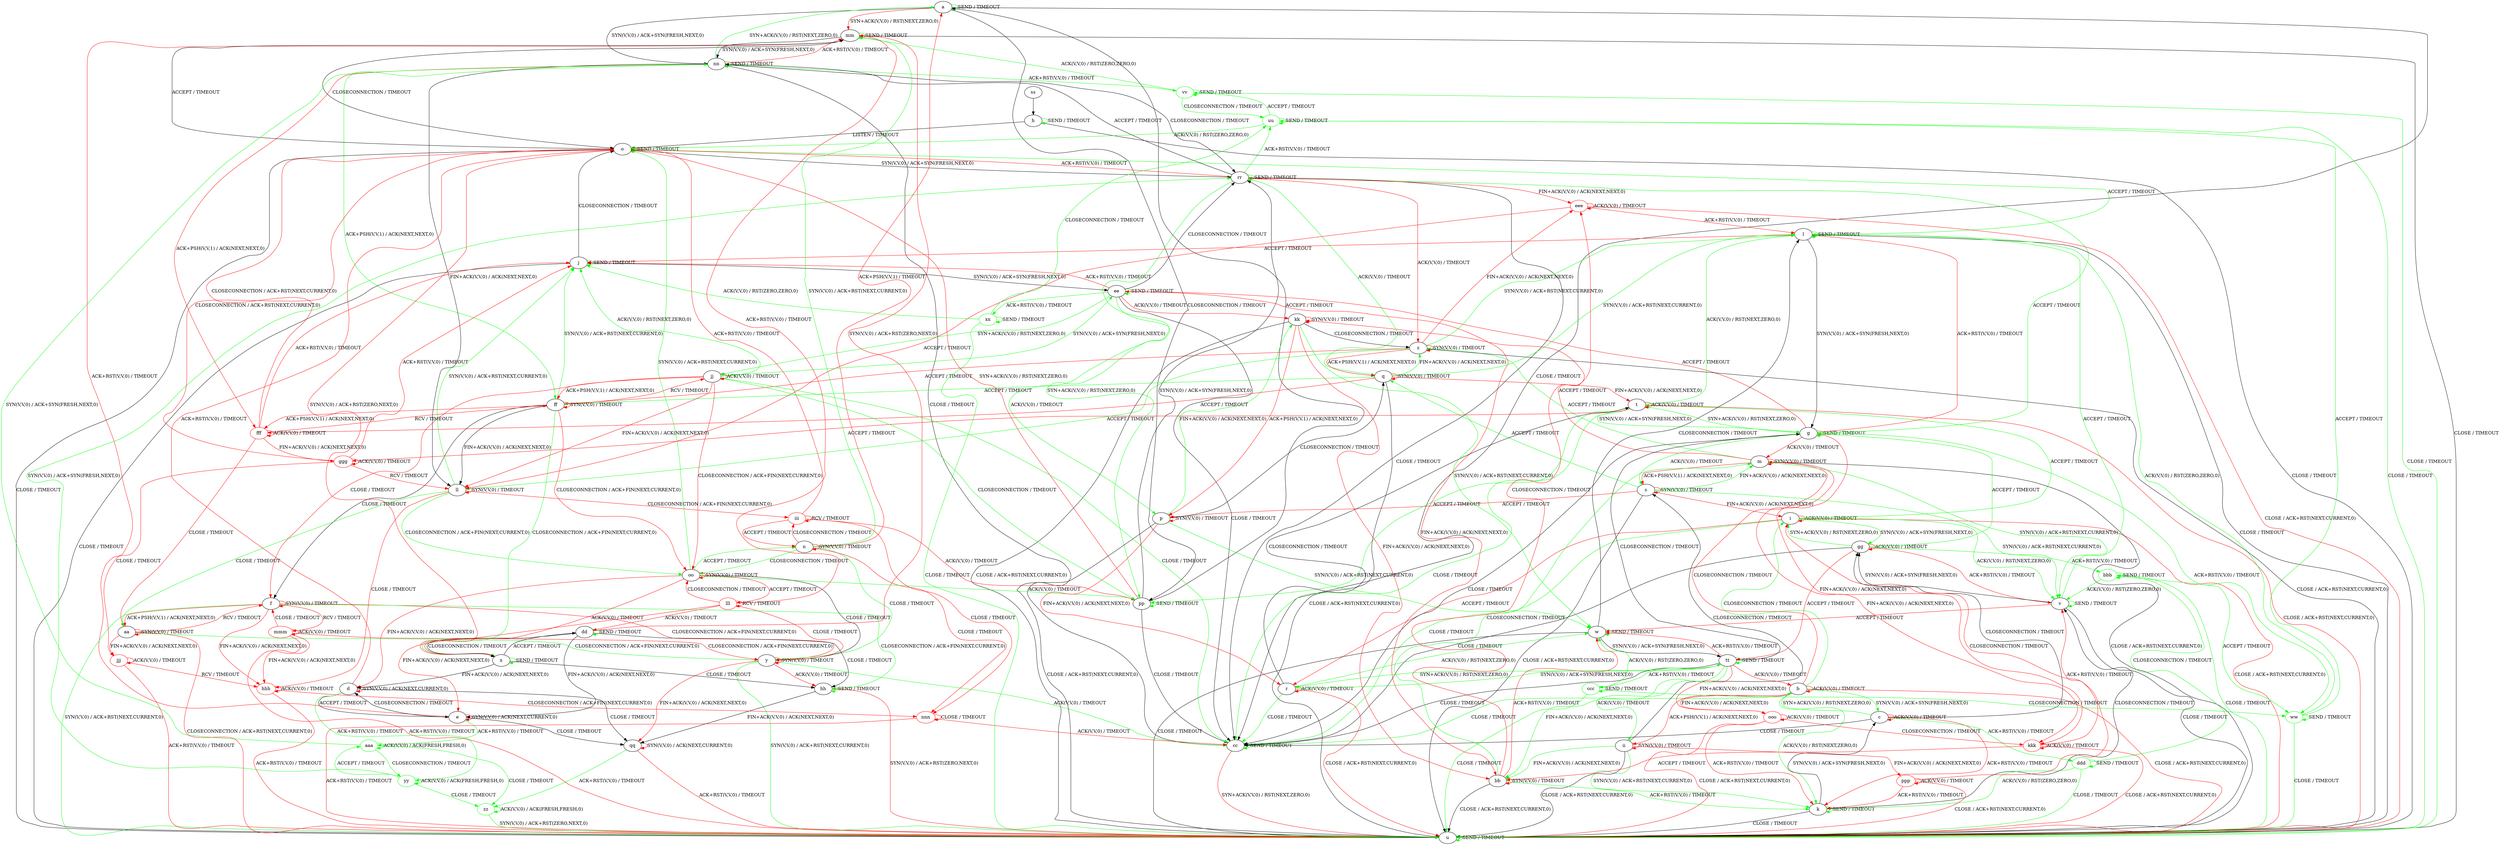digraph "" {
	graph ["Incoming time"=14.965560674667358,
		"Outgoing time"=3.093740224838257,
		Output="{'States': 68, 'Transitions': 1023, 'Filename': '../results/tcp/TCP_Linux_Server-TCP_FreeBSD_Server-yices-4.dot'}",
		Reference="{'States': 58, 'Transitions': 685, 'Filename': '../subjects/tcp/TCP_Linux_Server.dot'}",
		Solver=yices,
		Updated="{'States': 56, 'Transitions': 716, 'Filename': '../subjects/tcp/TCP_FreeBSD_Server.dot'}",
		"f-measure"=0.5396145610278372,
		precision=0.5279329608938548,
		recall=0.5518248175182482
	];
	a -> a [key=0,
	color=green,
	label="SEND / TIMEOUT"];
a -> cc [key=0,
label="CLOSE / TIMEOUT"];
a -> mm [key=0,
color=red,
label="SYN+ACK(V,V,0) / RST(NEXT,ZERO,0)"];
a -> nn [key=0,
label="SYN(V,V,0) / ACK+SYN(FRESH,NEXT,0)"];
a -> pp [key=0,
label="CLOSECONNECTION / TIMEOUT"];
b -> b [key=0,
color=red,
label="ACK(V,V,0) / TIMEOUT"];
b -> c [key=0,
color=green,
label="SYN(V,V,0) / ACK+SYN(FRESH,NEXT,0)"];
b -> i [key=0,
color=green,
label="CLOSECONNECTION / TIMEOUT"];
b -> k [key=0,
color=green,
label="ACK(V,V,0) / RST(NEXT,ZERO,0)"];
b -> m [key=0,
color=red,
label="CLOSECONNECTION / TIMEOUT"];
b -> u [key=0,
color=red,
label="CLOSE / ACK+RST(NEXT,CURRENT,0)"];
b -> cc [key=0,
color=green,
label="CLOSE / TIMEOUT"];
b -> ii [key=0,
color=red,
label="ACK+PSH(V,V,1) / ACK(NEXT,NEXT,0)"];
ooo [color=red];
b -> ooo [key=0,
color=red,
label="FIN+ACK(V,V,0) / ACK(NEXT,NEXT,0)"];
c -> b [key=0,
color=green,
label="SYN+ACK(V,V,0) / RST(NEXT,ZERO,0)"];
c -> c [key=0,
color=red,
label="ACK(V,V,0) / TIMEOUT"];
c -> k [key=0,
color=red,
label="ACK+RST(V,V,0) / TIMEOUT"];
c -> cc [key=0,
label="CLOSE / TIMEOUT"];
c -> gg [key=0,
label="CLOSECONNECTION / TIMEOUT"];
ddd [color=green];
c -> ddd [key=0,
color=green,
label="ACK+RST(V,V,0) / TIMEOUT"];
d -> d [key=0,
color=red,
label="SYN(V,V,0) / ACK(NEXT,CURRENT,0)"];
d -> e [key=0,
label="ACCEPT / TIMEOUT"];
d -> o [key=0,
color=red,
label="ACK+RST(V,V,0) / TIMEOUT"];
d -> qq [key=0,
label="CLOSE / TIMEOUT"];
yy [color=green];
d -> yy [key=0,
color=green,
label="ACK+RST(V,V,0) / TIMEOUT"];
e -> d [key=0,
label="CLOSECONNECTION / TIMEOUT"];
e -> e [key=0,
color=red,
label="SYN(V,V,0) / ACK(NEXT,CURRENT,0)"];
e -> mm [key=0,
color=red,
label="ACK+RST(V,V,0) / TIMEOUT"];
e -> qq [key=0,
label="CLOSE / TIMEOUT"];
aaa [color=green];
e -> aaa [key=0,
color=green,
label="ACK+RST(V,V,0) / TIMEOUT"];
f -> f [key=0,
color=red,
label="SYN(V,V,0) / TIMEOUT"];
f -> u [key=0,
color=green,
label="SYN(V,V,0) / ACK+RST(NEXT,CURRENT,0)"];
f -> y [key=0,
color=red,
label="CLOSECONNECTION / ACK+FIN(NEXT,CURRENT,0)"];
f -> aa [key=0,
color=red,
label="ACK+PSH(V,V,1) / ACK(NEXT,NEXT,0)"];
f -> hh [key=0,
color=green,
label="CLOSECONNECTION / ACK+FIN(NEXT,CURRENT,0)"];
hhh [color=red];
f -> hhh [key=0,
color=red,
label="FIN+ACK(V,V,0) / ACK(NEXT,NEXT,0)"];
mmm [color=red];
f -> mmm [key=0,
color=red,
label="RCV / TIMEOUT"];
g -> g [key=0,
color=green,
label="SEND / TIMEOUT"];
g -> l [key=0,
color=red,
label="ACK+RST(V,V,0) / TIMEOUT"];
g -> m [key=0,
color=red,
label="ACK(V,V,0) / TIMEOUT"];
g -> s [key=0,
color=green,
label="ACK(V,V,0) / TIMEOUT"];
g -> t [key=0,
color=green,
label="SYN+ACK(V,V,0) / RST(NEXT,ZERO,0)"];
g -> cc [key=0,
label="CLOSE / TIMEOUT"];
g -> ee [key=0,
color=red,
label="ACCEPT / TIMEOUT"];
g -> rr [key=0,
color=green,
label="ACCEPT / TIMEOUT"];
ww [color=green];
g -> ww [key=0,
color=green,
label="ACK+RST(V,V,0) / TIMEOUT"];
kkk [color=red];
g -> kkk [key=0,
color=red,
label="FIN+ACK(V,V,0) / ACK(NEXT,NEXT,0)"];
h -> h [key=0,
color=green,
label="SEND / TIMEOUT"];
h -> o [key=0,
label="LISTEN / TIMEOUT"];
h -> u [key=0,
label="CLOSE / TIMEOUT"];
i -> i [key=0,
color=red,
label="ACK(V,V,0) / TIMEOUT"];
i -> r [key=0,
color=red,
label="ACCEPT / TIMEOUT"];
i -> t [key=0,
color=green,
label="ACCEPT / TIMEOUT"];
i -> u [key=0,
color=red,
label="CLOSE / ACK+RST(NEXT,CURRENT,0)"];
i -> v [key=0,
color=green,
label="ACK(V,V,0) / RST(NEXT,ZERO,0)"];
i -> cc [key=0,
color=green,
label="CLOSE / TIMEOUT"];
i -> gg [key=0,
color=green,
label="SYN(V,V,0) / ACK+SYN(FRESH,NEXT,0)"];
j -> j [key=0,
color=green,
label="SEND / TIMEOUT"];
j -> o [key=0,
label="CLOSECONNECTION / TIMEOUT"];
j -> u [key=0,
label="CLOSE / TIMEOUT"];
j -> ee [key=0,
label="SYN(V,V,0) / ACK+SYN(FRESH,NEXT,0)"];
k -> c [key=0,
label="SYN(V,V,0) / ACK+SYN(FRESH,NEXT,0)"];
k -> k [key=0,
color=green,
label="SEND / TIMEOUT"];
k -> u [key=0,
label="CLOSE / TIMEOUT"];
k -> v [key=0,
label="CLOSECONNECTION / TIMEOUT"];
l -> g [key=0,
label="SYN(V,V,0) / ACK+SYN(FRESH,NEXT,0)"];
l -> j [key=0,
color=red,
label="ACCEPT / TIMEOUT"];
l -> l [key=0,
color=green,
label="SEND / TIMEOUT"];
l -> o [key=0,
color=green,
label="ACCEPT / TIMEOUT"];
l -> u [key=0,
label="CLOSE / TIMEOUT"];
m -> m [key=0,
color=red,
label="SYN(V,V,0) / TIMEOUT"];
m -> s [key=0,
color=red,
label="ACK+PSH(V,V,1) / ACK(NEXT,NEXT,0)"];
m -> u [key=0,
label="CLOSE / ACK+RST(NEXT,CURRENT,0)"];
m -> v [key=0,
color=green,
label="SYN(V,V,0) / ACK+RST(NEXT,CURRENT,0)"];
m -> z [key=0,
color=green,
label="ACCEPT / TIMEOUT"];
m -> kk [key=0,
color=red,
label="ACCEPT / TIMEOUT"];
m -> kkk [key=0,
color=red,
label="FIN+ACK(V,V,0) / ACK(NEXT,NEXT,0)"];
n -> a [key=0,
color=red,
label="ACK+PSH(V,V,1) / TIMEOUT"];
n -> n [key=0,
color=red,
label="SYN(V,V,0) / TIMEOUT"];
n -> y [key=0,
color=green,
label="CLOSE / TIMEOUT"];
n -> mm [key=0,
color=green,
label="SYN(V,V,0) / ACK+RST(NEXT,CURRENT,0)"];
n -> oo [key=0,
color=green,
label="CLOSECONNECTION / TIMEOUT"];
iii [color=red];
n -> iii [key=0,
color=red,
label="CLOSECONNECTION / TIMEOUT"];
nnn [color=red];
n -> nnn [key=0,
color=red,
label="CLOSE / TIMEOUT"];
o -> o [key=0,
color=green,
label="SEND / TIMEOUT"];
o -> u [key=0,
label="CLOSE / TIMEOUT"];
o -> mm [key=0,
label="ACCEPT / TIMEOUT"];
o -> rr [key=0,
label="SYN(V,V,0) / ACK+SYN(FRESH,NEXT,0)"];
p -> p [key=0,
color=red,
label="SYN(V,V,0) / TIMEOUT"];
p -> q [key=0,
label="CLOSECONNECTION / TIMEOUT"];
p -> r [key=0,
color=red,
label="FIN+ACK(V,V,0) / ACK(NEXT,NEXT,0)"];
p -> u [key=0,
label="CLOSE / ACK+RST(NEXT,CURRENT,0)"];
p -> w [key=0,
color=green,
label="SYN(V,V,0) / ACK+RST(NEXT,CURRENT,0)"];
p -> kk [key=0,
color=green,
label="FIN+ACK(V,V,0) / ACK(NEXT,NEXT,0)"];
q -> l [key=0,
color=green,
label="SYN(V,V,0) / ACK+RST(NEXT,CURRENT,0)"];
q -> q [key=0,
color=red,
label="SYN(V,V,0) / TIMEOUT"];
q -> t [key=0,
color=red,
label="FIN+ACK(V,V,0) / ACK(NEXT,NEXT,0)"];
q -> u [key=0,
label="CLOSE / ACK+RST(NEXT,CURRENT,0)"];
q -> z [key=0,
color=green,
label="FIN+ACK(V,V,0) / ACK(NEXT,NEXT,0)"];
q -> ff [key=0,
color=green,
label="ACCEPT / TIMEOUT"];
fff [color=red];
q -> fff [key=0,
color=red,
label="ACCEPT / TIMEOUT"];
r -> r [key=0,
color=red,
label="ACK(V,V,0) / TIMEOUT"];
r -> t [key=0,
label="CLOSECONNECTION / TIMEOUT"];
r -> u [key=0,
color=red,
label="CLOSE / ACK+RST(NEXT,CURRENT,0)"];
r -> w [key=0,
color=green,
label="ACK(V,V,0) / RST(NEXT,ZERO,0)"];
r -> cc [key=0,
color=green,
label="CLOSE / TIMEOUT"];
r -> tt [key=0,
color=green,
label="SYN(V,V,0) / ACK+SYN(FRESH,NEXT,0)"];
s -> i [key=0,
color=red,
label="FIN+ACK(V,V,0) / ACK(NEXT,NEXT,0)"];
s -> m [key=0,
color=green,
label="FIN+ACK(V,V,0) / ACK(NEXT,NEXT,0)"];
s -> p [key=0,
color=red,
label="ACCEPT / TIMEOUT"];
s -> q [key=0,
color=green,
label="ACCEPT / TIMEOUT"];
s -> s [key=0,
color=red,
label="SYN(V,V,0) / TIMEOUT"];
s -> u [key=0,
label="CLOSE / ACK+RST(NEXT,CURRENT,0)"];
s -> v [key=0,
color=green,
label="SYN(V,V,0) / ACK+RST(NEXT,CURRENT,0)"];
t -> g [key=0,
color=green,
label="SYN(V,V,0) / ACK+SYN(FRESH,NEXT,0)"];
t -> l [key=0,
color=green,
label="ACK(V,V,0) / RST(NEXT,ZERO,0)"];
t -> t [key=0,
color=red,
label="ACK(V,V,0) / TIMEOUT"];
t -> u [key=0,
color=red,
label="CLOSE / ACK+RST(NEXT,CURRENT,0)"];
t -> cc [key=0,
color=green,
label="CLOSE / TIMEOUT"];
t -> pp [key=0,
color=green,
label="ACCEPT / TIMEOUT"];
ggg [color=red];
t -> ggg [key=0,
color=red,
label="ACCEPT / TIMEOUT"];
u -> u [key=0,
color=green,
label="SEND / TIMEOUT"];
v -> l [key=0,
color=green,
label="ACCEPT / TIMEOUT"];
v -> u [key=0,
label="CLOSE / TIMEOUT"];
v -> v [key=0,
color=green,
label="SEND / TIMEOUT"];
v -> w [key=0,
color=red,
label="ACCEPT / TIMEOUT"];
v -> gg [key=0,
label="SYN(V,V,0) / ACK+SYN(FRESH,NEXT,0)"];
w -> l [key=0,
label="CLOSECONNECTION / TIMEOUT"];
w -> u [key=0,
label="CLOSE / TIMEOUT"];
w -> w [key=0,
color=green,
label="SEND / TIMEOUT"];
w -> tt [key=0,
label="SYN(V,V,0) / ACK+SYN(FRESH,NEXT,0)"];
x -> d [key=0,
label="FIN+ACK(V,V,0) / ACK(NEXT,NEXT,0)"];
x -> o [key=0,
color=red,
label="SYN(V,V,0) / ACK+RST(ZERO,NEXT,0)"];
x -> x [key=0,
color=green,
label="SEND / TIMEOUT"];
x -> dd [key=0,
label="ACCEPT / TIMEOUT"];
x -> hh [key=0,
label="CLOSE / TIMEOUT"];
y -> u [key=0,
color=green,
label="SYN(V,V,0) / ACK+RST(NEXT,CURRENT,0)"];
y -> y [key=0,
color=red,
label="SYN(V,V,0) / TIMEOUT"];
y -> cc [key=0,
color=green,
label="ACK(V,V,0) / TIMEOUT"];
y -> hh [key=0,
color=red,
label="ACK(V,V,0) / TIMEOUT"];
y -> qq [key=0,
color=red,
label="FIN+ACK(V,V,0) / ACK(NEXT,NEXT,0)"];
z -> l [key=0,
color=green,
label="SYN(V,V,0) / ACK+RST(NEXT,CURRENT,0)"];
z -> q [key=0,
color=red,
label="ACK+PSH(V,V,1) / ACK(NEXT,NEXT,0)"];
z -> u [key=0,
label="CLOSE / ACK+RST(NEXT,CURRENT,0)"];
z -> z [key=0,
color=red,
label="SYN(V,V,0) / TIMEOUT"];
z -> ff [key=0,
color=red,
label="ACCEPT / TIMEOUT"];
z -> ll [key=0,
color=green,
label="ACCEPT / TIMEOUT"];
eee [color=red];
z -> eee [key=0,
color=red,
label="FIN+ACK(V,V,0) / ACK(NEXT,NEXT,0)"];
aa -> f [key=0,
color=red,
label="RCV / TIMEOUT"];
aa -> u [key=0,
color=red,
label="CLOSECONNECTION / ACK+RST(NEXT,CURRENT,0)"];
aa -> y [key=0,
color=green,
label="CLOSECONNECTION / ACK+FIN(NEXT,CURRENT,0)"];
aa -> aa [key=0,
color=red,
label="SYN(V,V,0) / TIMEOUT"];
jjj [color=red];
aa -> jjj [key=0,
color=red,
label="FIN+ACK(V,V,0) / ACK(NEXT,NEXT,0)"];
bb -> k [key=0,
color=green,
label="ACK+RST(V,V,0) / TIMEOUT"];
bb -> m [key=0,
color=green,
label="CLOSECONNECTION / TIMEOUT"];
bb -> u [key=0,
label="CLOSE / ACK+RST(NEXT,CURRENT,0)"];
bb -> w [key=0,
color=red,
label="ACK+RST(V,V,0) / TIMEOUT"];
bb -> bb [key=0,
color=red,
label="SYN(V,V,0) / TIMEOUT"];
bb -> eee [key=0,
color=red,
label="CLOSECONNECTION / TIMEOUT"];
cc -> u [key=0,
color=red,
label="SYN+ACK(V,V,0) / RST(NEXT,ZERO,0)"];
cc -> cc [key=0,
color=green,
label="SEND / TIMEOUT"];
dd -> e [key=0,
label="FIN+ACK(V,V,0) / ACK(NEXT,NEXT,0)"];
dd -> x [key=0,
label="CLOSECONNECTION / TIMEOUT"];
dd -> dd [key=0,
color=green,
label="SEND / TIMEOUT"];
dd -> hh [key=0,
label="CLOSE / TIMEOUT"];
dd -> mm [key=0,
color=red,
label="SYN(V,V,0) / ACK+RST(ZERO,NEXT,0)"];
ee -> j [key=0,
color=red,
label="ACK+RST(V,V,0) / TIMEOUT"];
ee -> p [key=0,
color=green,
label="ACK(V,V,0) / TIMEOUT"];
ee -> bb [key=0,
color=red,
label="FIN+ACK(V,V,0) / ACK(NEXT,NEXT,0)"];
ee -> cc [key=0,
label="CLOSE / TIMEOUT"];
ee -> ee [key=0,
color=green,
label="SEND / TIMEOUT"];
ee -> jj [key=0,
color=green,
label="SYN+ACK(V,V,0) / RST(NEXT,ZERO,0)"];
ee -> kk [key=0,
color=red,
label="ACK(V,V,0) / TIMEOUT"];
ee -> rr [key=0,
label="CLOSECONNECTION / TIMEOUT"];
xx [color=green];
ee -> xx [key=0,
color=green,
label="ACK+RST(V,V,0) / TIMEOUT"];
ff -> f [key=0,
label="CLOSE / TIMEOUT"];
ff -> j [key=0,
color=green,
label="SYN(V,V,0) / ACK+RST(NEXT,CURRENT,0)"];
ff -> x [key=0,
color=green,
label="CLOSECONNECTION / ACK+FIN(NEXT,CURRENT,0)"];
ff -> ff [key=0,
color=red,
label="SYN(V,V,0) / TIMEOUT"];
ff -> jj [key=0,
color=red,
label="RCV / TIMEOUT"];
ff -> ll [key=0,
label="FIN+ACK(V,V,0) / ACK(NEXT,NEXT,0)"];
ff -> oo [key=0,
color=red,
label="CLOSECONNECTION / ACK+FIN(NEXT,CURRENT,0)"];
ff -> fff [key=0,
color=red,
label="ACK+PSH(V,V,1) / ACK(NEXT,NEXT,0)"];
gg -> g [key=0,
color=green,
label="ACCEPT / TIMEOUT"];
gg -> i [key=0,
color=green,
label="SYN+ACK(V,V,0) / RST(NEXT,ZERO,0)"];
gg -> v [key=0,
color=red,
label="ACK+RST(V,V,0) / TIMEOUT"];
gg -> cc [key=0,
label="CLOSE / TIMEOUT"];
gg -> gg [key=0,
color=red,
label="ACK(V,V,0) / TIMEOUT"];
gg -> tt [key=0,
color=red,
label="ACCEPT / TIMEOUT"];
bbb [color=green];
gg -> bbb [key=0,
color=green,
label="ACK+RST(V,V,0) / TIMEOUT"];
hh -> u [key=0,
color=red,
label="SYN(V,V,0) / ACK+RST(ZERO,NEXT,0)"];
hh -> hh [key=0,
color=green,
label="SEND / TIMEOUT"];
hh -> qq [key=0,
label="FIN+ACK(V,V,0) / ACK(NEXT,NEXT,0)"];
ii -> k [key=0,
color=green,
label="SYN(V,V,0) / ACK+RST(NEXT,CURRENT,0)"];
ii -> s [key=0,
label="CLOSECONNECTION / TIMEOUT"];
ii -> u [key=0,
label="CLOSE / ACK+RST(NEXT,CURRENT,0)"];
ii -> bb [key=0,
color=green,
label="FIN+ACK(V,V,0) / ACK(NEXT,NEXT,0)"];
ii -> ii [key=0,
color=red,
label="SYN(V,V,0) / TIMEOUT"];
ppp [color=red];
ii -> ppp [key=0,
color=red,
label="FIN+ACK(V,V,0) / ACK(NEXT,NEXT,0)"];
jj -> f [key=0,
color=red,
label="CLOSE / TIMEOUT"];
jj -> j [key=0,
color=green,
label="ACK(V,V,0) / RST(NEXT,ZERO,0)"];
jj -> cc [key=0,
color=green,
label="CLOSE / TIMEOUT"];
jj -> ee [key=0,
color=green,
label="SYN(V,V,0) / ACK+SYN(FRESH,NEXT,0)"];
jj -> ff [key=0,
color=red,
label="ACK+PSH(V,V,1) / ACK(NEXT,NEXT,0)"];
jj -> jj [key=0,
color=red,
label="ACK(V,V,0) / TIMEOUT"];
jj -> ll [key=0,
color=red,
label="FIN+ACK(V,V,0) / ACK(NEXT,NEXT,0)"];
jj -> oo [key=0,
color=red,
label="CLOSECONNECTION / ACK+FIN(NEXT,CURRENT,0)"];
jj -> pp [key=0,
color=green,
label="CLOSECONNECTION / TIMEOUT"];
kk -> p [key=0,
color=red,
label="ACK+PSH(V,V,1) / ACK(NEXT,NEXT,0)"];
kk -> u [key=0,
label="CLOSE / ACK+RST(NEXT,CURRENT,0)"];
kk -> w [key=0,
color=green,
label="SYN(V,V,0) / ACK+RST(NEXT,CURRENT,0)"];
kk -> z [key=0,
label="CLOSECONNECTION / TIMEOUT"];
kk -> bb [key=0,
color=red,
label="FIN+ACK(V,V,0) / ACK(NEXT,NEXT,0)"];
kk -> kk [key=0,
color=red,
label="SYN(V,V,0) / TIMEOUT"];
ll -> j [key=0,
color=green,
label="SYN(V,V,0) / ACK+RST(NEXT,CURRENT,0)"];
ll -> aa [key=0,
color=green,
label="CLOSE / TIMEOUT"];
ll -> ll [key=0,
color=red,
label="SYN(V,V,0) / TIMEOUT"];
ll -> oo [key=0,
color=green,
label="CLOSECONNECTION / ACK+FIN(NEXT,CURRENT,0)"];
ll -> hhh [key=0,
color=red,
label="CLOSE / TIMEOUT"];
ll -> iii [key=0,
color=red,
label="CLOSECONNECTION / ACK+FIN(NEXT,CURRENT,0)"];
mm -> o [key=0,
label="CLOSECONNECTION / TIMEOUT"];
mm -> u [key=0,
label="CLOSE / TIMEOUT"];
mm -> mm [key=0,
color=green,
label="SEND / TIMEOUT"];
mm -> nn [key=0,
label="SYN(V,V,0) / ACK+SYN(FRESH,NEXT,0)"];
nn -> a [key=0,
color=green,
label="SYN+ACK(V,V,0) / RST(NEXT,ZERO,0)"];
nn -> cc [key=0,
label="CLOSE / TIMEOUT"];
nn -> ff [key=0,
color=green,
label="ACK+PSH(V,V,1) / ACK(NEXT,NEXT,0)"];
nn -> ll [key=0,
label="FIN+ACK(V,V,0) / ACK(NEXT,NEXT,0)"];
nn -> mm [key=0,
color=red,
label="ACK+RST(V,V,0) / TIMEOUT"];
nn -> nn [key=0,
color=green,
label="SEND / TIMEOUT"];
nn -> rr [key=0,
label="CLOSECONNECTION / TIMEOUT"];
vv [color=green];
nn -> vv [key=0,
color=green,
label="ACK+RST(V,V,0) / TIMEOUT"];
nn -> fff [key=0,
color=red,
label="ACK+PSH(V,V,1) / ACK(NEXT,NEXT,0)"];
oo -> d [key=0,
color=red,
label="FIN+ACK(V,V,0) / ACK(NEXT,NEXT,0)"];
oo -> n [key=0,
color=green,
label="ACCEPT / TIMEOUT"];
oo -> o [key=0,
color=green,
label="SYN(V,V,0) / ACK+RST(NEXT,CURRENT,0)"];
oo -> x [key=0,
color=red,
label="ACK(V,V,0) / TIMEOUT"];
oo -> y [key=0,
label="CLOSE / TIMEOUT"];
oo -> oo [key=0,
color=red,
label="SYN(V,V,0) / TIMEOUT"];
oo -> pp [key=0,
color=green,
label="ACK(V,V,0) / TIMEOUT"];
lll [color=red];
oo -> lll [key=0,
color=red,
label="ACCEPT / TIMEOUT"];
pp -> a [key=0,
label="ACCEPT / TIMEOUT"];
pp -> o [key=0,
color=red,
label="SYN+ACK(V,V,0) / RST(NEXT,ZERO,0)"];
pp -> cc [key=0,
label="CLOSE / TIMEOUT"];
pp -> pp [key=0,
color=green,
label="SEND / TIMEOUT"];
pp -> rr [key=0,
label="SYN(V,V,0) / ACK+SYN(FRESH,NEXT,0)"];
qq -> u [key=0,
color=red,
label="ACK+RST(V,V,0) / TIMEOUT"];
qq -> qq [key=0,
color=red,
label="SYN(V,V,0) / ACK(NEXT,CURRENT,0)"];
zz [color=green];
qq -> zz [key=0,
color=green,
label="ACK+RST(V,V,0) / TIMEOUT"];
rr -> o [key=0,
color=red,
label="ACK+RST(V,V,0) / TIMEOUT"];
rr -> q [key=0,
color=green,
label="ACK(V,V,0) / TIMEOUT"];
rr -> z [key=0,
color=red,
label="ACK(V,V,0) / TIMEOUT"];
rr -> cc [key=0,
label="CLOSE / TIMEOUT"];
rr -> nn [key=0,
label="ACCEPT / TIMEOUT"];
rr -> pp [key=0,
color=green,
label="SYN+ACK(V,V,0) / RST(NEXT,ZERO,0)"];
rr -> rr [key=0,
color=green,
label="SEND / TIMEOUT"];
uu [color=green];
rr -> uu [key=0,
color=green,
label="ACK+RST(V,V,0) / TIMEOUT"];
rr -> eee [key=0,
color=red,
label="FIN+ACK(V,V,0) / ACK(NEXT,NEXT,0)"];
ss -> h [key=0];
tt -> b [key=0,
color=red,
label="ACK(V,V,0) / TIMEOUT"];
tt -> g [key=0,
label="CLOSECONNECTION / TIMEOUT"];
tt -> r [key=0,
color=green,
label="SYN+ACK(V,V,0) / RST(NEXT,ZERO,0)"];
tt -> w [key=0,
color=red,
label="ACK+RST(V,V,0) / TIMEOUT"];
tt -> bb [key=0,
color=green,
label="FIN+ACK(V,V,0) / ACK(NEXT,NEXT,0)"];
tt -> cc [key=0,
label="CLOSE / TIMEOUT"];
tt -> ii [key=0,
color=green,
label="ACK(V,V,0) / TIMEOUT"];
tt -> tt [key=0,
color=green,
label="SEND / TIMEOUT"];
ccc [color=green];
tt -> ccc [key=0,
color=green,
label="ACK+RST(V,V,0) / TIMEOUT"];
tt -> ooo [key=0,
color=red,
label="FIN+ACK(V,V,0) / ACK(NEXT,NEXT,0)"];
uu -> o [key=0,
color=green,
label="ACK(V,V,0) / RST(ZERO,ZERO,0)"];
uu -> u [key=0,
color=green,
label="CLOSE / TIMEOUT"];
uu -> uu [key=0,
color=green,
label="SEND / TIMEOUT"];
uu -> vv [key=0,
color=green,
label="ACCEPT / TIMEOUT"];
vv -> u [key=0,
color=green,
label="CLOSE / TIMEOUT"];
vv -> mm [key=0,
color=green,
label="ACK(V,V,0) / RST(ZERO,ZERO,0)"];
vv -> uu [key=0,
color=green,
label="CLOSECONNECTION / TIMEOUT"];
vv -> vv [key=0,
color=green,
label="SEND / TIMEOUT"];
ww -> l [key=0,
color=green,
label="ACK(V,V,0) / RST(ZERO,ZERO,0)"];
ww -> u [key=0,
color=green,
label="CLOSE / TIMEOUT"];
ww -> uu [key=0,
color=green,
label="ACCEPT / TIMEOUT"];
ww -> ww [key=0,
color=green,
label="SEND / TIMEOUT"];
xx -> j [key=0,
color=green,
label="ACK(V,V,0) / RST(ZERO,ZERO,0)"];
xx -> u [key=0,
color=green,
label="CLOSE / TIMEOUT"];
xx -> uu [key=0,
color=green,
label="CLOSECONNECTION / TIMEOUT"];
xx -> xx [key=0,
color=green,
label="SEND / TIMEOUT"];
yy -> rr [key=0,
color=green,
label="SYN(V,V,0) / ACK+SYN(FRESH,NEXT,0)"];
yy -> yy [key=0,
color=green,
label="ACK(V,V,0) / ACK(FRESH,FRESH,0)"];
yy -> zz [key=0,
color=green,
label="CLOSE / TIMEOUT"];
yy -> aaa [key=0,
color=green,
label="ACCEPT / TIMEOUT"];
zz -> u [key=0,
color=green,
label="SYN(V,V,0) / ACK+RST(ZERO,NEXT,0)"];
zz -> zz [key=0,
color=green,
label="ACK(V,V,0) / ACK(FRESH,FRESH,0)"];
aaa -> nn [key=0,
color=green,
label="SYN(V,V,0) / ACK+SYN(FRESH,NEXT,0)"];
aaa -> yy [key=0,
color=green,
label="CLOSECONNECTION / TIMEOUT"];
aaa -> zz [key=0,
color=green,
label="CLOSE / TIMEOUT"];
aaa -> aaa [key=0,
color=green,
label="ACK(V,V,0) / ACK(FRESH,FRESH,0)"];
bbb -> u [key=0,
color=green,
label="CLOSE / TIMEOUT"];
bbb -> v [key=0,
color=green,
label="ACK(V,V,0) / RST(ZERO,ZERO,0)"];
bbb -> ww [key=0,
color=green,
label="ACCEPT / TIMEOUT"];
bbb -> bbb [key=0,
color=green,
label="SEND / TIMEOUT"];
ccc -> u [key=0,
color=green,
label="CLOSE / TIMEOUT"];
ccc -> w [key=0,
color=green,
label="ACK(V,V,0) / RST(ZERO,ZERO,0)"];
ccc -> ww [key=0,
color=green,
label="CLOSECONNECTION / TIMEOUT"];
ccc -> ccc [key=0,
color=green,
label="SEND / TIMEOUT"];
ddd -> k [key=0,
color=green,
label="ACK(V,V,0) / RST(ZERO,ZERO,0)"];
ddd -> u [key=0,
color=green,
label="CLOSE / TIMEOUT"];
ddd -> bbb [key=0,
color=green,
label="CLOSECONNECTION / TIMEOUT"];
ddd -> ddd [key=0,
color=green,
label="SEND / TIMEOUT"];
eee -> l [key=0,
color=red,
label="ACK+RST(V,V,0) / TIMEOUT"];
eee -> u [key=0,
color=red,
label="CLOSE / ACK+RST(NEXT,CURRENT,0)"];
eee -> ll [key=0,
color=red,
label="ACCEPT / TIMEOUT"];
eee -> eee [key=0,
color=red,
label="ACK(V,V,0) / TIMEOUT"];
fff -> j [key=0,
color=red,
label="ACK+RST(V,V,0) / TIMEOUT"];
fff -> o [key=0,
color=red,
label="CLOSECONNECTION / ACK+RST(NEXT,CURRENT,0)"];
fff -> aa [key=0,
color=red,
label="CLOSE / TIMEOUT"];
fff -> ff [key=0,
color=red,
label="RCV / TIMEOUT"];
fff -> fff [key=0,
color=red,
label="ACK(V,V,0) / TIMEOUT"];
fff -> ggg [key=0,
color=red,
label="FIN+ACK(V,V,0) / ACK(NEXT,NEXT,0)"];
ggg -> j [key=0,
color=red,
label="ACK+RST(V,V,0) / TIMEOUT"];
ggg -> o [key=0,
color=red,
label="CLOSECONNECTION / ACK+RST(NEXT,CURRENT,0)"];
ggg -> ll [key=0,
color=red,
label="RCV / TIMEOUT"];
ggg -> ggg [key=0,
color=red,
label="ACK(V,V,0) / TIMEOUT"];
ggg -> jjj [key=0,
color=red,
label="CLOSE / TIMEOUT"];
hhh -> u [key=0,
color=red,
label="ACK+RST(V,V,0) / TIMEOUT"];
hhh -> hhh [key=0,
color=red,
label="ACK(V,V,0) / TIMEOUT"];
hhh -> nnn [key=0,
color=red,
label="CLOSECONNECTION / ACK+FIN(NEXT,CURRENT,0)"];
iii -> n [key=0,
color=red,
label="ACCEPT / TIMEOUT"];
iii -> o [key=0,
color=red,
label="ACK+RST(V,V,0) / TIMEOUT"];
iii -> pp [key=0,
color=red,
label="ACK(V,V,0) / TIMEOUT"];
iii -> iii [key=0,
color=red,
label="RCV / TIMEOUT"];
iii -> nnn [key=0,
color=red,
label="CLOSE / TIMEOUT"];
jjj -> u [key=0,
color=red,
label="ACK+RST(V,V,0) / TIMEOUT"];
jjj -> hhh [key=0,
color=red,
label="RCV / TIMEOUT"];
jjj -> jjj [key=0,
color=red,
label="ACK(V,V,0) / TIMEOUT"];
kkk -> u [key=0,
color=red,
label="CLOSE / ACK+RST(NEXT,CURRENT,0)"];
kkk -> v [key=0,
color=red,
label="ACK+RST(V,V,0) / TIMEOUT"];
kkk -> bb [key=0,
color=red,
label="ACCEPT / TIMEOUT"];
kkk -> kkk [key=0,
color=red,
label="ACK(V,V,0) / TIMEOUT"];
lll -> e [key=0,
color=red,
label="FIN+ACK(V,V,0) / ACK(NEXT,NEXT,0)"];
lll -> y [key=0,
color=red,
label="CLOSE / TIMEOUT"];
lll -> dd [key=0,
color=red,
label="ACK(V,V,0) / TIMEOUT"];
lll -> mm [key=0,
color=red,
label="ACK+RST(V,V,0) / TIMEOUT"];
lll -> oo [key=0,
color=red,
label="CLOSECONNECTION / TIMEOUT"];
lll -> lll [key=0,
color=red,
label="RCV / TIMEOUT"];
mmm -> f [key=0,
color=red,
label="CLOSE / TIMEOUT"];
mmm -> u [key=0,
color=red,
label="ACK+RST(V,V,0) / TIMEOUT"];
mmm -> y [key=0,
color=red,
label="CLOSECONNECTION / ACK+FIN(NEXT,CURRENT,0)"];
mmm -> hhh [key=0,
color=red,
label="FIN+ACK(V,V,0) / ACK(NEXT,NEXT,0)"];
mmm -> mmm [key=0,
color=red,
label="ACK(V,V,0) / TIMEOUT"];
nnn -> u [key=0,
color=red,
label="ACK+RST(V,V,0) / TIMEOUT"];
nnn -> cc [key=0,
color=red,
label="ACK(V,V,0) / TIMEOUT"];
nnn -> nnn [key=0,
color=red,
label="CLOSE / TIMEOUT"];
ooo -> k [key=0,
color=red,
label="ACK+RST(V,V,0) / TIMEOUT"];
ooo -> u [key=0,
color=red,
label="CLOSE / ACK+RST(NEXT,CURRENT,0)"];
ooo -> kkk [key=0,
color=red,
label="CLOSECONNECTION / TIMEOUT"];
ooo -> ooo [key=0,
color=red,
label="ACK(V,V,0) / TIMEOUT"];
ppp -> i [key=0,
color=red,
label="CLOSECONNECTION / TIMEOUT"];
ppp -> k [key=0,
color=red,
label="ACK+RST(V,V,0) / TIMEOUT"];
ppp -> u [key=0,
color=red,
label="CLOSE / ACK+RST(NEXT,CURRENT,0)"];
ppp -> ppp [key=0,
color=red,
label="ACK(V,V,0) / TIMEOUT"];
}
